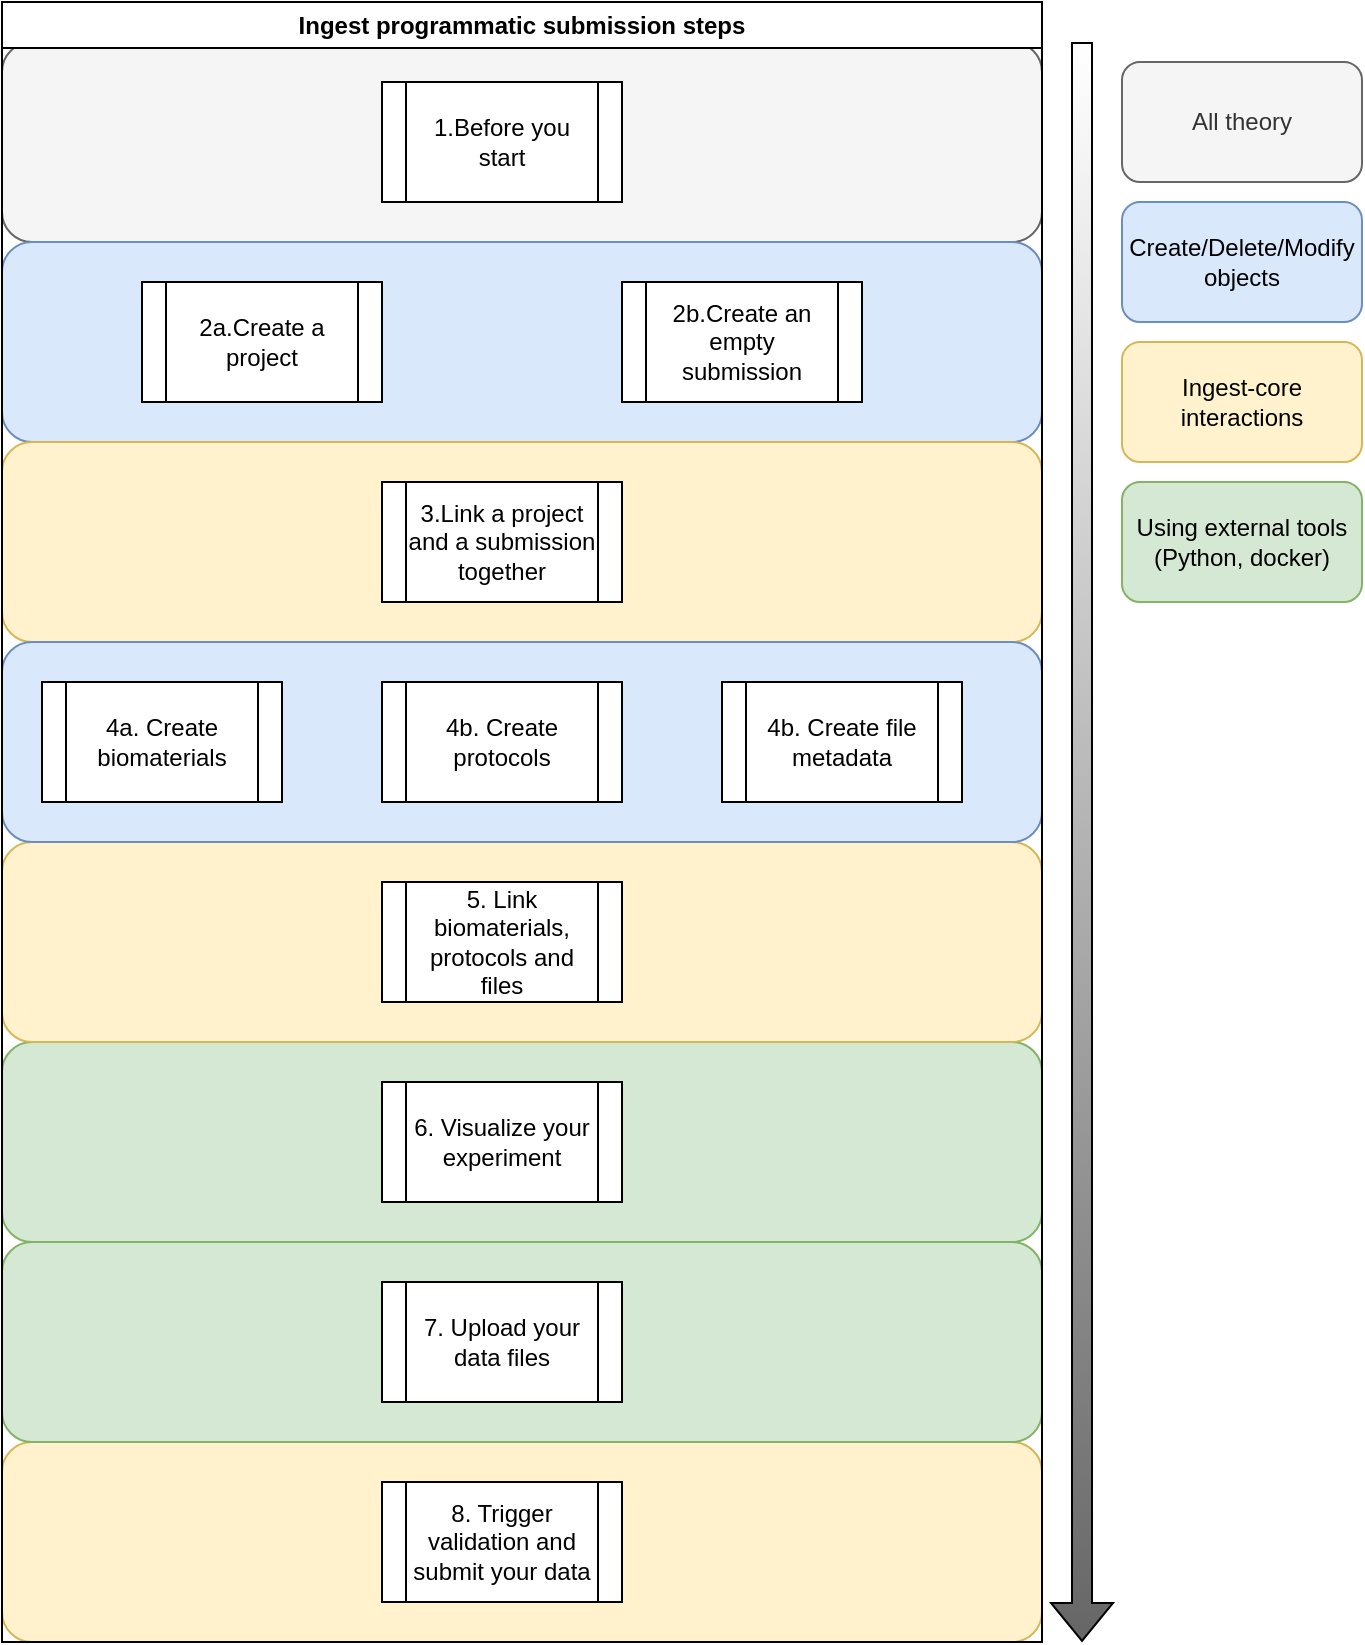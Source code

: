 <mxfile version="20.5.3" type="github">
  <diagram id="eqaJN9r5R6-n2fAist-j" name="Page-1">
    <mxGraphModel dx="1472" dy="519" grid="1" gridSize="10" guides="1" tooltips="1" connect="1" arrows="1" fold="1" page="1" pageScale="1" pageWidth="827" pageHeight="1169" math="0" shadow="0">
      <root>
        <mxCell id="0" />
        <mxCell id="1" parent="0" />
        <mxCell id="kF1K-4nqyDAZzZv0uPib-24" value="" style="rounded=1;whiteSpace=wrap;html=1;fillColor=#fff2cc;strokeColor=#d6b656;" vertex="1" parent="1">
          <mxGeometry x="80" y="740" width="520" height="100" as="geometry" />
        </mxCell>
        <mxCell id="kF1K-4nqyDAZzZv0uPib-23" value="" style="rounded=1;whiteSpace=wrap;html=1;fillColor=#d5e8d4;strokeColor=#82b366;" vertex="1" parent="1">
          <mxGeometry x="80" y="640" width="520" height="100" as="geometry" />
        </mxCell>
        <mxCell id="kF1K-4nqyDAZzZv0uPib-22" value="" style="rounded=1;whiteSpace=wrap;html=1;fillColor=#d5e8d4;strokeColor=#82b366;" vertex="1" parent="1">
          <mxGeometry x="80" y="540" width="520" height="100" as="geometry" />
        </mxCell>
        <mxCell id="kF1K-4nqyDAZzZv0uPib-21" value="" style="rounded=1;whiteSpace=wrap;html=1;fillColor=#fff2cc;strokeColor=#d6b656;" vertex="1" parent="1">
          <mxGeometry x="80" y="440" width="520" height="100" as="geometry" />
        </mxCell>
        <mxCell id="kF1K-4nqyDAZzZv0uPib-20" value="" style="rounded=1;whiteSpace=wrap;html=1;fillColor=#f5f5f5;fontColor=#333333;strokeColor=#666666;" vertex="1" parent="1">
          <mxGeometry x="80" y="40" width="520" height="100" as="geometry" />
        </mxCell>
        <mxCell id="kF1K-4nqyDAZzZv0uPib-19" value="" style="rounded=1;whiteSpace=wrap;html=1;fillColor=#dae8fc;strokeColor=#6c8ebf;" vertex="1" parent="1">
          <mxGeometry x="80" y="140" width="520" height="100" as="geometry" />
        </mxCell>
        <mxCell id="kF1K-4nqyDAZzZv0uPib-18" value="" style="rounded=1;whiteSpace=wrap;html=1;fillColor=#fff2cc;strokeColor=#d6b656;" vertex="1" parent="1">
          <mxGeometry x="80" y="240" width="520" height="100" as="geometry" />
        </mxCell>
        <mxCell id="kF1K-4nqyDAZzZv0uPib-14" value="" style="rounded=1;whiteSpace=wrap;html=1;fillColor=#dae8fc;strokeColor=#6c8ebf;" vertex="1" parent="1">
          <mxGeometry x="80" y="340" width="520" height="100" as="geometry" />
        </mxCell>
        <mxCell id="kF1K-4nqyDAZzZv0uPib-3" value="2a.Create a project" style="shape=process;whiteSpace=wrap;html=1;backgroundOutline=1;" vertex="1" parent="1">
          <mxGeometry x="150" y="160" width="120" height="60" as="geometry" />
        </mxCell>
        <UserObject label="1.Before you start" link="https://ebi-ait.github.io/ingest-programmatic-submissions/docs/introduction/introduction.html" id="kF1K-4nqyDAZzZv0uPib-4">
          <mxCell style="shape=process;whiteSpace=wrap;html=1;backgroundOutline=1;" vertex="1" parent="1">
            <mxGeometry x="270" y="60" width="120" height="60" as="geometry" />
          </mxCell>
        </UserObject>
        <mxCell id="kF1K-4nqyDAZzZv0uPib-5" value="2b.Create an empty submission" style="shape=process;whiteSpace=wrap;html=1;backgroundOutline=1;" vertex="1" parent="1">
          <mxGeometry x="390" y="160" width="120" height="60" as="geometry" />
        </mxCell>
        <mxCell id="kF1K-4nqyDAZzZv0uPib-6" value="3.Link a project and a submission together" style="shape=process;whiteSpace=wrap;html=1;backgroundOutline=1;" vertex="1" parent="1">
          <mxGeometry x="270" y="260" width="120" height="60" as="geometry" />
        </mxCell>
        <mxCell id="kF1K-4nqyDAZzZv0uPib-7" value="4a. Create biomaterials" style="shape=process;whiteSpace=wrap;html=1;backgroundOutline=1;" vertex="1" parent="1">
          <mxGeometry x="100" y="360" width="120" height="60" as="geometry" />
        </mxCell>
        <mxCell id="kF1K-4nqyDAZzZv0uPib-8" value="4b. Create protocols" style="shape=process;whiteSpace=wrap;html=1;backgroundOutline=1;" vertex="1" parent="1">
          <mxGeometry x="270" y="360" width="120" height="60" as="geometry" />
        </mxCell>
        <mxCell id="kF1K-4nqyDAZzZv0uPib-9" value="4b. Create file metadata" style="shape=process;whiteSpace=wrap;html=1;backgroundOutline=1;" vertex="1" parent="1">
          <mxGeometry x="440" y="360" width="120" height="60" as="geometry" />
        </mxCell>
        <mxCell id="kF1K-4nqyDAZzZv0uPib-10" value="5. Link biomaterials, protocols and files" style="shape=process;whiteSpace=wrap;html=1;backgroundOutline=1;" vertex="1" parent="1">
          <mxGeometry x="270" y="460" width="120" height="60" as="geometry" />
        </mxCell>
        <mxCell id="kF1K-4nqyDAZzZv0uPib-11" value="6. Visualize your experiment" style="shape=process;whiteSpace=wrap;html=1;backgroundOutline=1;" vertex="1" parent="1">
          <mxGeometry x="270" y="560" width="120" height="60" as="geometry" />
        </mxCell>
        <mxCell id="kF1K-4nqyDAZzZv0uPib-12" value="7. Upload your data files" style="shape=process;whiteSpace=wrap;html=1;backgroundOutline=1;" vertex="1" parent="1">
          <mxGeometry x="270" y="660" width="120" height="60" as="geometry" />
        </mxCell>
        <mxCell id="kF1K-4nqyDAZzZv0uPib-13" value="8. Trigger validation and submit your data" style="shape=process;whiteSpace=wrap;html=1;backgroundOutline=1;" vertex="1" parent="1">
          <mxGeometry x="270" y="760" width="120" height="60" as="geometry" />
        </mxCell>
        <mxCell id="kF1K-4nqyDAZzZv0uPib-16" value="" style="shape=flexArrow;endArrow=classic;html=1;rounded=0;fillColor=default;gradientColor=#666666;" edge="1" parent="1">
          <mxGeometry width="50" height="50" relative="1" as="geometry">
            <mxPoint x="620" y="40" as="sourcePoint" />
            <mxPoint x="620" y="840" as="targetPoint" />
          </mxGeometry>
        </mxCell>
        <mxCell id="kF1K-4nqyDAZzZv0uPib-26" value="All theory" style="rounded=1;whiteSpace=wrap;html=1;fillColor=#f5f5f5;fontColor=#333333;strokeColor=#666666;" vertex="1" parent="1">
          <mxGeometry x="640" y="50" width="120" height="60" as="geometry" />
        </mxCell>
        <mxCell id="kF1K-4nqyDAZzZv0uPib-27" value="Create/Delete/Modify objects" style="rounded=1;whiteSpace=wrap;html=1;fillColor=#dae8fc;strokeColor=#6c8ebf;" vertex="1" parent="1">
          <mxGeometry x="640" y="120" width="120" height="60" as="geometry" />
        </mxCell>
        <mxCell id="kF1K-4nqyDAZzZv0uPib-28" value="Ingest-core interactions" style="rounded=1;whiteSpace=wrap;html=1;fillColor=#fff2cc;strokeColor=#d6b656;" vertex="1" parent="1">
          <mxGeometry x="640" y="190" width="120" height="60" as="geometry" />
        </mxCell>
        <mxCell id="kF1K-4nqyDAZzZv0uPib-29" value="Using external tools (Python, docker)" style="rounded=1;whiteSpace=wrap;html=1;fillColor=#d5e8d4;strokeColor=#82b366;" vertex="1" parent="1">
          <mxGeometry x="640" y="260" width="120" height="60" as="geometry" />
        </mxCell>
        <mxCell id="kF1K-4nqyDAZzZv0uPib-30" value="Ingest programmatic submission steps" style="swimlane;whiteSpace=wrap;html=1;fillColor=default;gradientColor=none;" vertex="1" parent="1">
          <mxGeometry x="80" y="20" width="520" height="820" as="geometry" />
        </mxCell>
      </root>
    </mxGraphModel>
  </diagram>
</mxfile>
